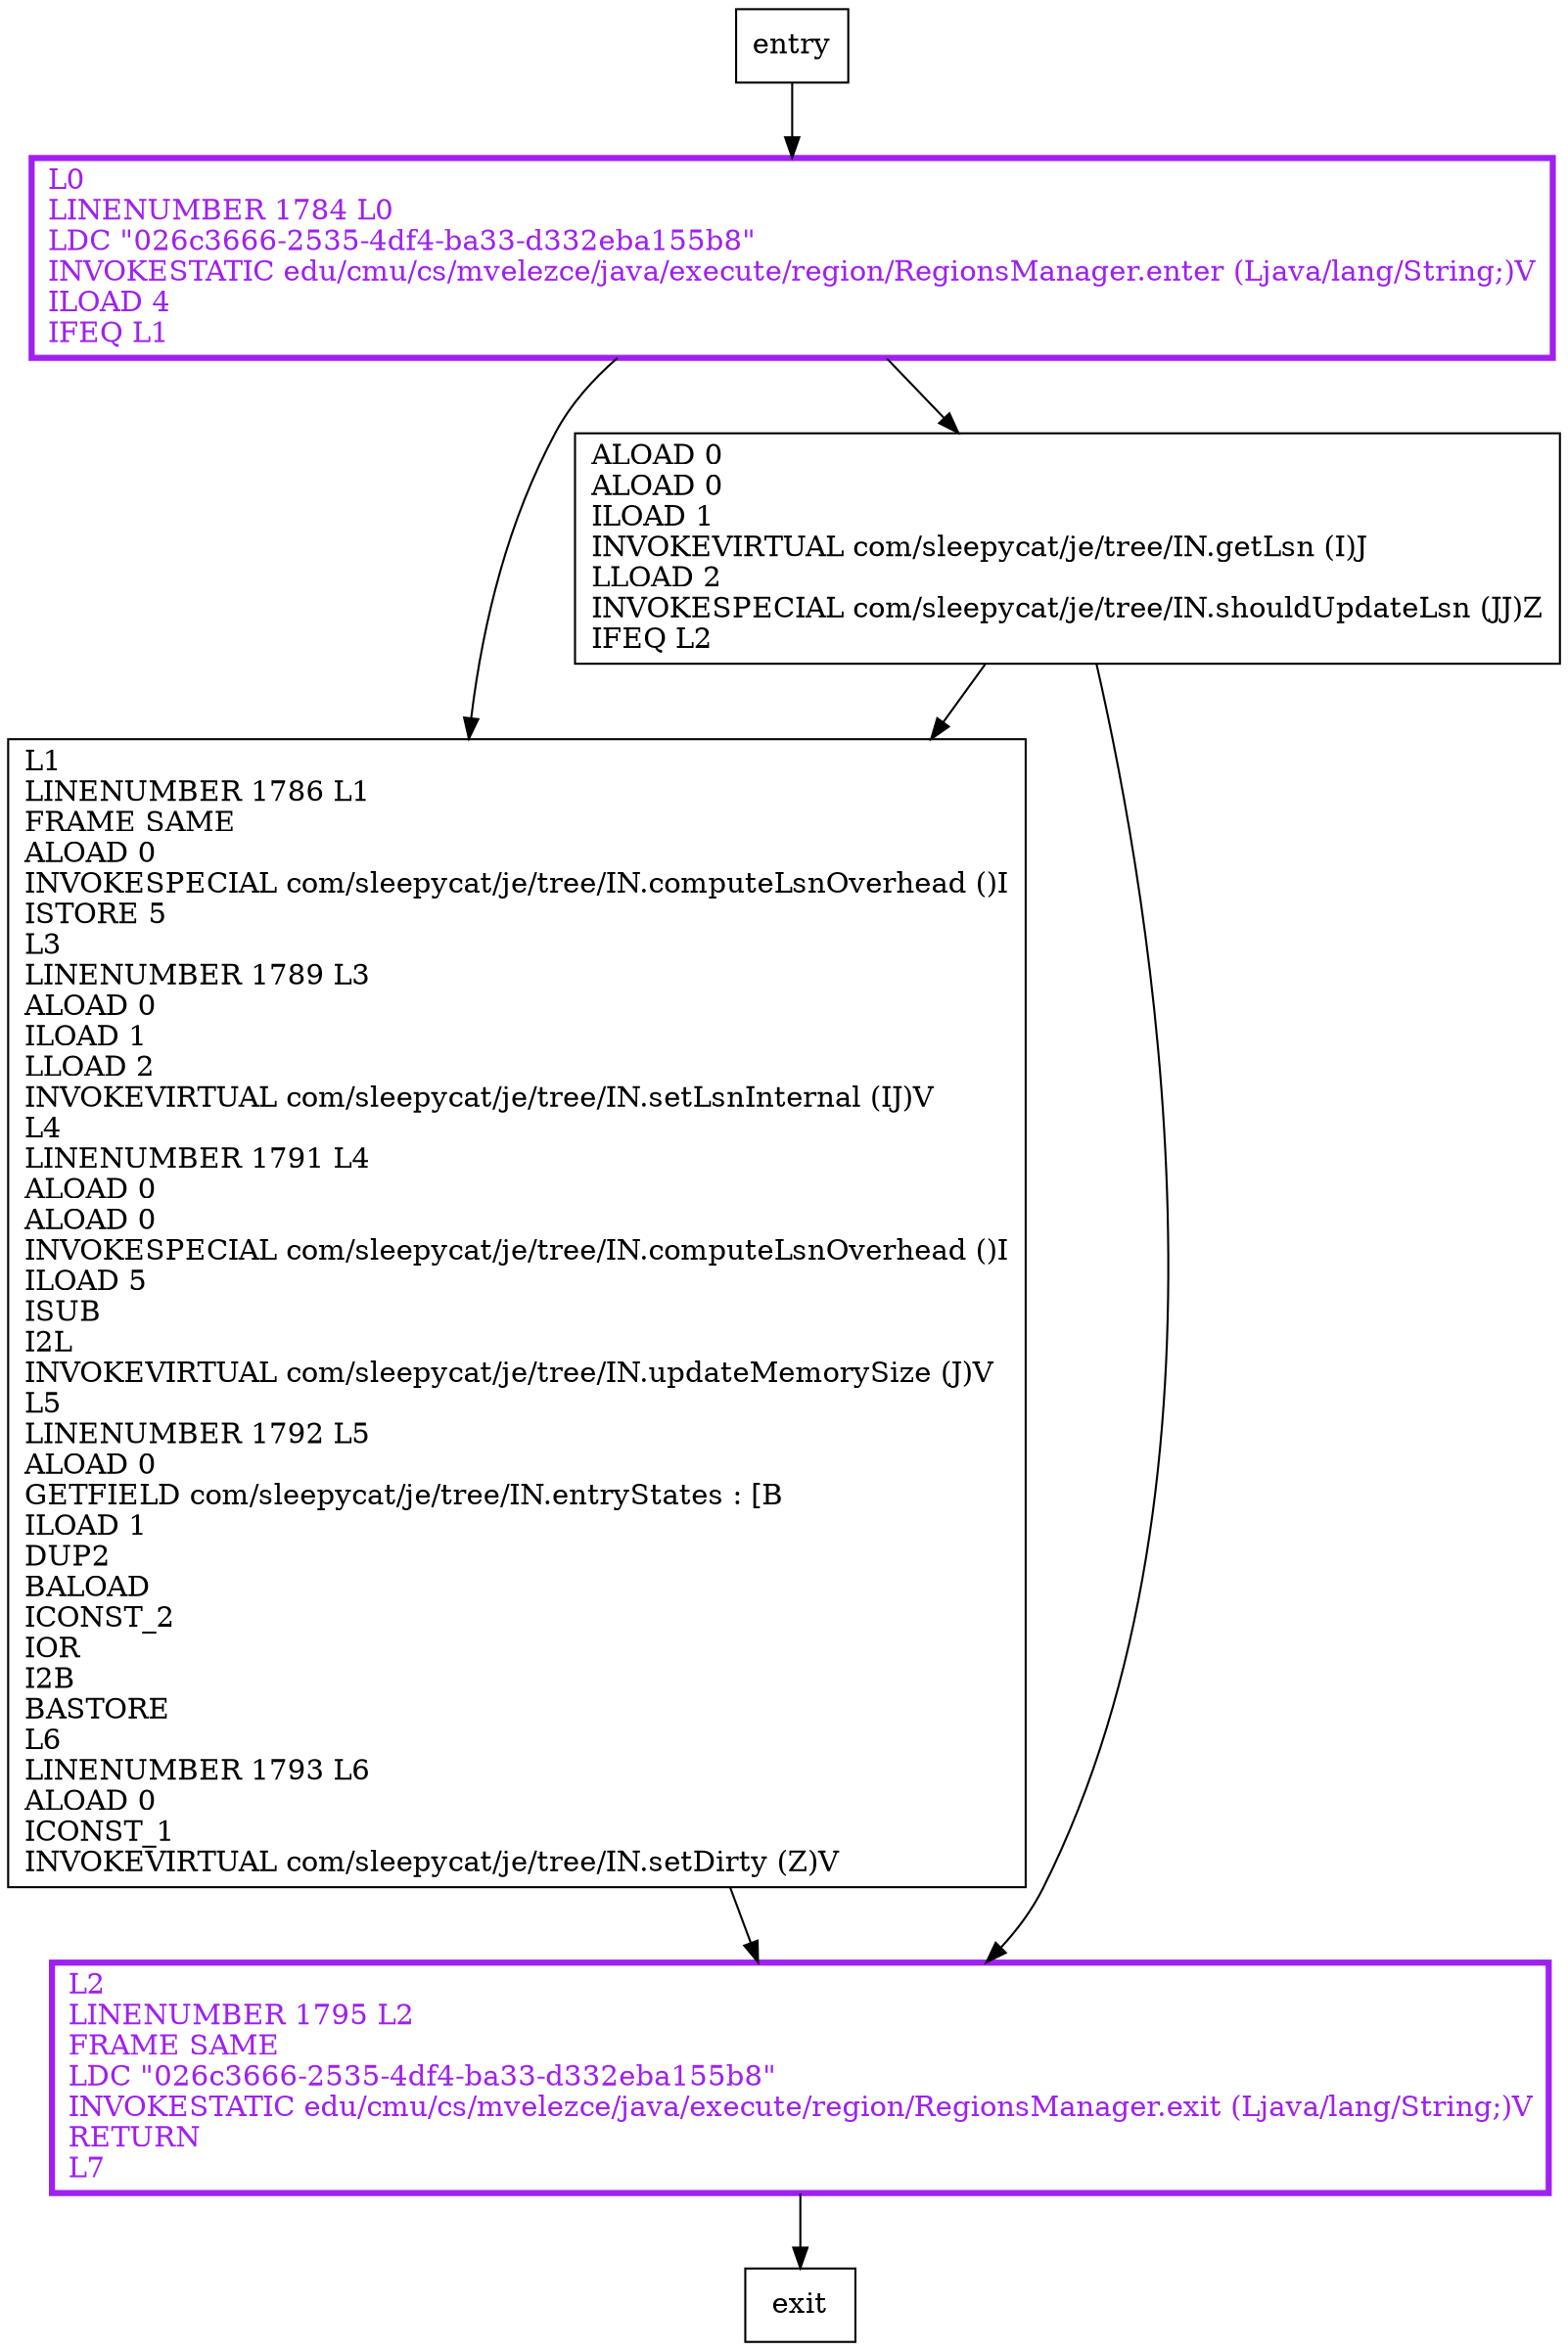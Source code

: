 digraph setLsn {
node [shape=record];
1535518246 [label="L1\lLINENUMBER 1786 L1\lFRAME SAME\lALOAD 0\lINVOKESPECIAL com/sleepycat/je/tree/IN.computeLsnOverhead ()I\lISTORE 5\lL3\lLINENUMBER 1789 L3\lALOAD 0\lILOAD 1\lLLOAD 2\lINVOKEVIRTUAL com/sleepycat/je/tree/IN.setLsnInternal (IJ)V\lL4\lLINENUMBER 1791 L4\lALOAD 0\lALOAD 0\lINVOKESPECIAL com/sleepycat/je/tree/IN.computeLsnOverhead ()I\lILOAD 5\lISUB\lI2L\lINVOKEVIRTUAL com/sleepycat/je/tree/IN.updateMemorySize (J)V\lL5\lLINENUMBER 1792 L5\lALOAD 0\lGETFIELD com/sleepycat/je/tree/IN.entryStates : [B\lILOAD 1\lDUP2\lBALOAD\lICONST_2\lIOR\lI2B\lBASTORE\lL6\lLINENUMBER 1793 L6\lALOAD 0\lICONST_1\lINVOKEVIRTUAL com/sleepycat/je/tree/IN.setDirty (Z)V\l"];
438430078 [label="L0\lLINENUMBER 1784 L0\lLDC \"026c3666-2535-4df4-ba33-d332eba155b8\"\lINVOKESTATIC edu/cmu/cs/mvelezce/java/execute/region/RegionsManager.enter (Ljava/lang/String;)V\lILOAD 4\lIFEQ L1\l"];
1866257393 [label="ALOAD 0\lALOAD 0\lILOAD 1\lINVOKEVIRTUAL com/sleepycat/je/tree/IN.getLsn (I)J\lLLOAD 2\lINVOKESPECIAL com/sleepycat/je/tree/IN.shouldUpdateLsn (JJ)Z\lIFEQ L2\l"];
1224470335 [label="L2\lLINENUMBER 1795 L2\lFRAME SAME\lLDC \"026c3666-2535-4df4-ba33-d332eba155b8\"\lINVOKESTATIC edu/cmu/cs/mvelezce/java/execute/region/RegionsManager.exit (Ljava/lang/String;)V\lRETURN\lL7\l"];
entry;
exit;
entry -> 438430078
1535518246 -> 1224470335
438430078 -> 1535518246
438430078 -> 1866257393
1866257393 -> 1535518246
1866257393 -> 1224470335
1224470335 -> exit
438430078[fontcolor="purple", penwidth=3, color="purple"];
1224470335[fontcolor="purple", penwidth=3, color="purple"];
}
